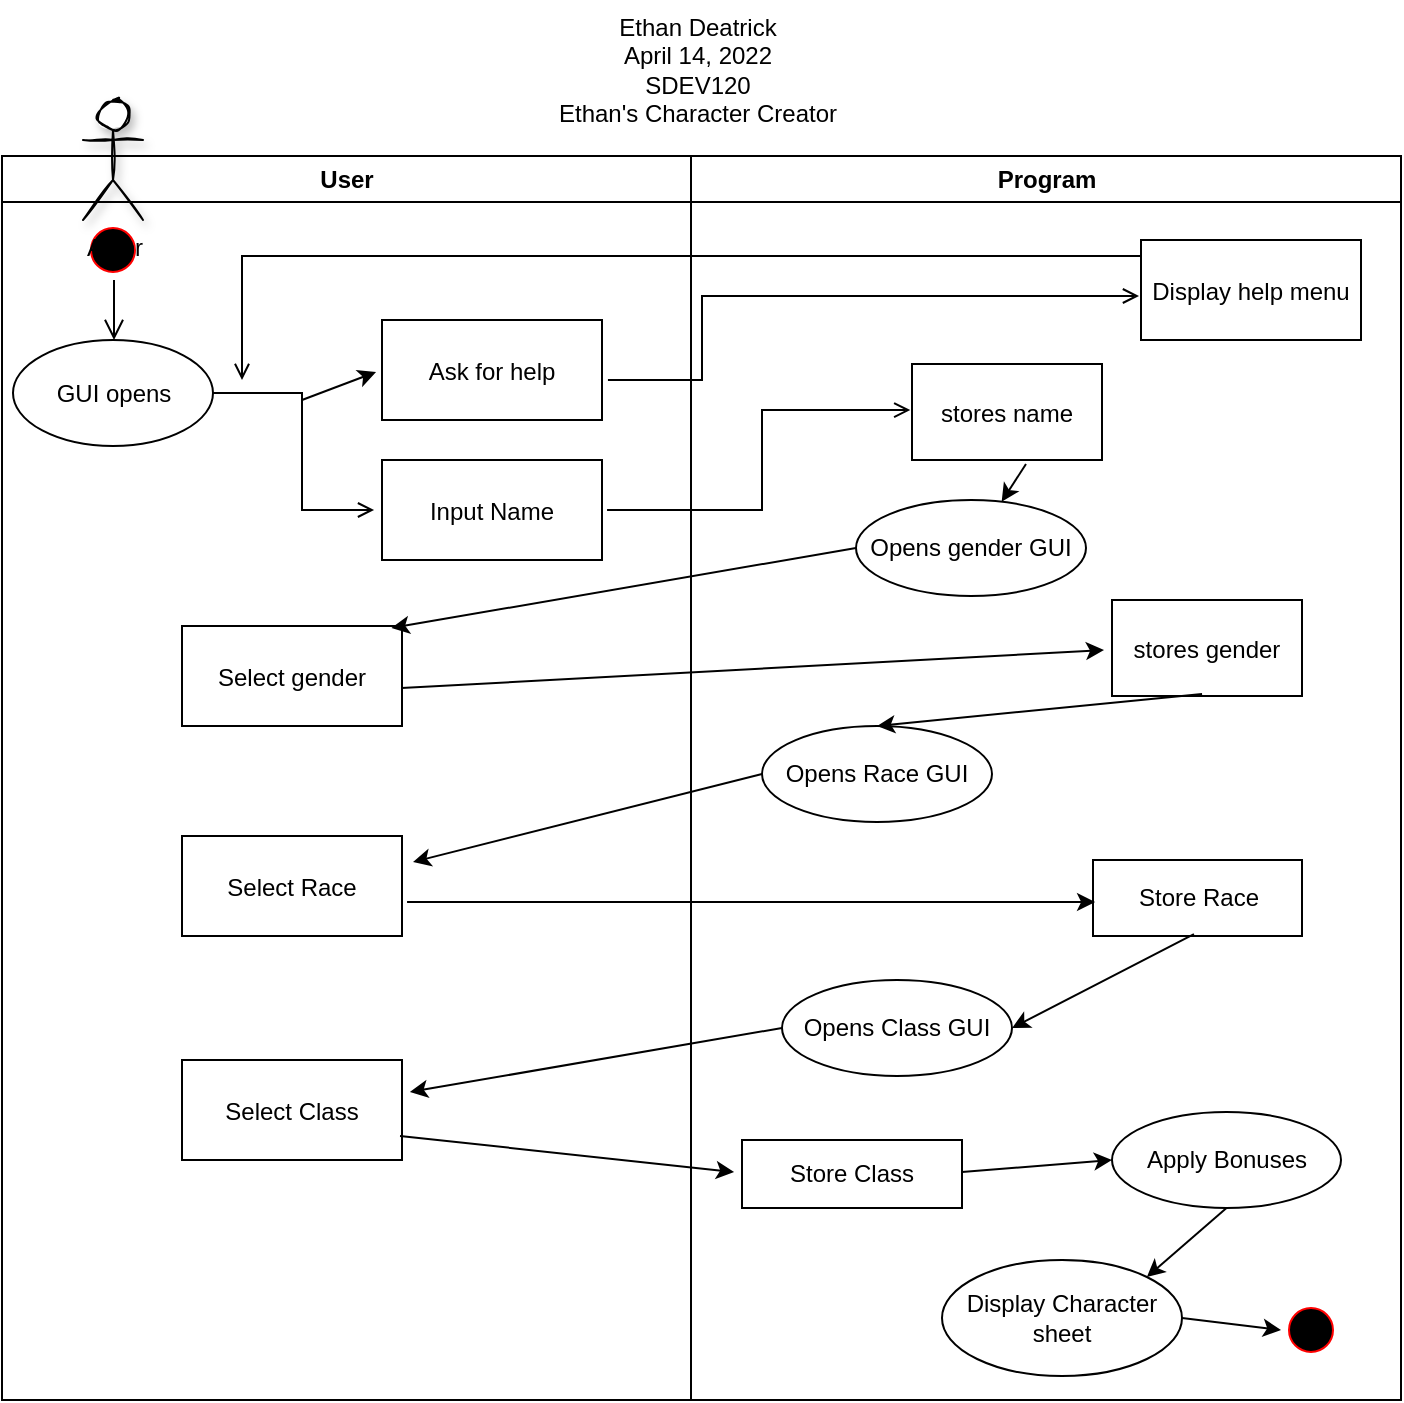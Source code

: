 <mxfile version="18.0.1" type="device"><diagram name="Page-1" id="e7e014a7-5840-1c2e-5031-d8a46d1fe8dd"><mxGraphModel dx="1102" dy="865" grid="1" gridSize="10" guides="1" tooltips="1" connect="1" arrows="1" fold="1" page="1" pageScale="1" pageWidth="1169" pageHeight="826" background="none" math="0" shadow="0"><root><mxCell id="0"/><mxCell id="1" parent="0"/><mxCell id="2" value="User" style="swimlane;whiteSpace=wrap" parent="1" vertex="1"><mxGeometry x="100" y="128" width="344.5" height="622" as="geometry"/></mxCell><mxCell id="5" value="" style="ellipse;shape=startState;fillColor=#000000;strokeColor=#ff0000;" parent="2" vertex="1"><mxGeometry x="40.5" y="32" width="30" height="30" as="geometry"/></mxCell><mxCell id="6" value="" style="edgeStyle=elbowEdgeStyle;elbow=horizontal;verticalAlign=bottom;endArrow=open;endSize=8;strokeColor=#000000;endFill=1;rounded=0;entryX=0.5;entryY=0;entryDx=0;entryDy=0;" parent="2" source="5" target="HZOeXiTy-nbNOpU-pFBa-38" edge="1"><mxGeometry x="100" y="40" as="geometry"><mxPoint x="115" y="110" as="targetPoint"/><Array as="points"><mxPoint x="56" y="72"/></Array></mxGeometry></mxCell><mxCell id="7" value="Input Name" style="" parent="2" vertex="1"><mxGeometry x="190" y="152" width="110" height="50" as="geometry"/></mxCell><mxCell id="HZOeXiTy-nbNOpU-pFBa-38" value="GUI opens" style="ellipse;whiteSpace=wrap;html=1;" vertex="1" parent="2"><mxGeometry x="5.5" y="92" width="100" height="53" as="geometry"/></mxCell><mxCell id="HZOeXiTy-nbNOpU-pFBa-39" value="Ask for help" style="" vertex="1" parent="2"><mxGeometry x="190" y="82" width="110" height="50" as="geometry"/></mxCell><mxCell id="HZOeXiTy-nbNOpU-pFBa-43" value="" style="edgeStyle=elbowEdgeStyle;elbow=horizontal;strokeColor=#000000;endArrow=open;endFill=1;rounded=0;exitX=1;exitY=0.5;exitDx=0;exitDy=0;entryX=-0.036;entryY=0.5;entryDx=0;entryDy=0;entryPerimeter=0;" edge="1" parent="2" source="HZOeXiTy-nbNOpU-pFBa-38" target="7"><mxGeometry width="100" height="100" relative="1" as="geometry"><mxPoint x="312.53" y="157" as="sourcePoint"/><mxPoint x="419.145" y="125.04" as="targetPoint"/><Array as="points"><mxPoint x="150" y="112"/><mxPoint x="320" y="152"/></Array></mxGeometry></mxCell><mxCell id="16" value="Select gender" style="" parent="2" vertex="1"><mxGeometry x="90" y="235" width="110" height="50" as="geometry"/></mxCell><mxCell id="HZOeXiTy-nbNOpU-pFBa-53" value="Select Class" style="" vertex="1" parent="2"><mxGeometry x="90" y="452" width="110" height="50" as="geometry"/></mxCell><mxCell id="HZOeXiTy-nbNOpU-pFBa-52" value="Select Race" style="" vertex="1" parent="2"><mxGeometry x="90" y="340" width="110" height="50" as="geometry"/></mxCell><mxCell id="HZOeXiTy-nbNOpU-pFBa-71" value="Actor" style="shape=umlActor;verticalLabelPosition=bottom;verticalAlign=top;outlineConnect=0;html=1;shadow=1;sketch=1;" vertex="1" parent="2"><mxGeometry x="40.5" y="-28" width="30" height="60" as="geometry"/></mxCell><mxCell id="3" value="Program" style="swimlane;whiteSpace=wrap" parent="1" vertex="1"><mxGeometry x="444.5" y="128" width="355" height="622" as="geometry"/></mxCell><mxCell id="15" value="stores name" style="" parent="3" vertex="1"><mxGeometry x="110.5" y="104" width="95" height="48" as="geometry"/></mxCell><mxCell id="HZOeXiTy-nbNOpU-pFBa-40" value="Display help menu" style="" vertex="1" parent="3"><mxGeometry x="225" y="42" width="110" height="50" as="geometry"/></mxCell><mxCell id="HZOeXiTy-nbNOpU-pFBa-46" value="Opens gender GUI" style="ellipse;whiteSpace=wrap;html=1;" vertex="1" parent="3"><mxGeometry x="82.5" y="172" width="115" height="48" as="geometry"/></mxCell><mxCell id="HZOeXiTy-nbNOpU-pFBa-47" value="Opens Race GUI" style="ellipse;whiteSpace=wrap;html=1;" vertex="1" parent="3"><mxGeometry x="35.5" y="285" width="115" height="48" as="geometry"/></mxCell><mxCell id="HZOeXiTy-nbNOpU-pFBa-48" value="Opens Class GUI" style="ellipse;whiteSpace=wrap;html=1;" vertex="1" parent="3"><mxGeometry x="45.5" y="412" width="115" height="48" as="geometry"/></mxCell><mxCell id="HZOeXiTy-nbNOpU-pFBa-49" value="Display Character&lt;br&gt;sheet" style="ellipse;whiteSpace=wrap;html=1;" vertex="1" parent="3"><mxGeometry x="125.5" y="552" width="120" height="58" as="geometry"/></mxCell><mxCell id="HZOeXiTy-nbNOpU-pFBa-50" value="stores gender" style="" vertex="1" parent="3"><mxGeometry x="210.5" y="222" width="95" height="48" as="geometry"/></mxCell><mxCell id="HZOeXiTy-nbNOpU-pFBa-51" value="Apply Bonuses" style="ellipse;whiteSpace=wrap;html=1;" vertex="1" parent="3"><mxGeometry x="210.5" y="478" width="114.5" height="48" as="geometry"/></mxCell><mxCell id="HZOeXiTy-nbNOpU-pFBa-55" value="" style="endArrow=classic;html=1;rounded=0;exitX=0.6;exitY=1.042;exitDx=0;exitDy=0;exitPerimeter=0;" edge="1" parent="3" source="15" target="HZOeXiTy-nbNOpU-pFBa-46"><mxGeometry width="50" height="50" relative="1" as="geometry"><mxPoint x="5.5" y="252" as="sourcePoint"/><mxPoint x="55.5" y="202" as="targetPoint"/></mxGeometry></mxCell><mxCell id="HZOeXiTy-nbNOpU-pFBa-58" value="" style="endArrow=classic;html=1;rounded=0;exitX=0.474;exitY=0.979;exitDx=0;exitDy=0;exitPerimeter=0;entryX=0.5;entryY=0;entryDx=0;entryDy=0;" edge="1" parent="3" source="HZOeXiTy-nbNOpU-pFBa-50" target="HZOeXiTy-nbNOpU-pFBa-47"><mxGeometry width="50" height="50" relative="1" as="geometry"><mxPoint x="5.5" y="252" as="sourcePoint"/><mxPoint x="55.5" y="202" as="targetPoint"/></mxGeometry></mxCell><mxCell id="HZOeXiTy-nbNOpU-pFBa-62" value="Store Race" style="rounded=0;whiteSpace=wrap;html=1;" vertex="1" parent="3"><mxGeometry x="201" y="352" width="104.5" height="38" as="geometry"/></mxCell><mxCell id="HZOeXiTy-nbNOpU-pFBa-63" value="Store Class" style="rounded=0;whiteSpace=wrap;html=1;" vertex="1" parent="3"><mxGeometry x="25.5" y="492" width="110" height="34" as="geometry"/></mxCell><mxCell id="HZOeXiTy-nbNOpU-pFBa-64" value="" style="endArrow=classic;html=1;rounded=0;exitX=0.483;exitY=0.974;exitDx=0;exitDy=0;exitPerimeter=0;entryX=1;entryY=0.5;entryDx=0;entryDy=0;" edge="1" parent="3" source="HZOeXiTy-nbNOpU-pFBa-62" target="HZOeXiTy-nbNOpU-pFBa-48"><mxGeometry width="50" height="50" relative="1" as="geometry"><mxPoint x="5.5" y="312" as="sourcePoint"/><mxPoint x="55.5" y="262" as="targetPoint"/></mxGeometry></mxCell><mxCell id="HZOeXiTy-nbNOpU-pFBa-67" value="" style="endArrow=classic;html=1;rounded=0;exitX=1;exitY=0.471;exitDx=0;exitDy=0;exitPerimeter=0;entryX=0;entryY=0.5;entryDx=0;entryDy=0;" edge="1" parent="3" source="HZOeXiTy-nbNOpU-pFBa-63" target="HZOeXiTy-nbNOpU-pFBa-51"><mxGeometry width="50" height="50" relative="1" as="geometry"><mxPoint x="5.5" y="312" as="sourcePoint"/><mxPoint x="55.5" y="262" as="targetPoint"/></mxGeometry></mxCell><mxCell id="HZOeXiTy-nbNOpU-pFBa-68" value="" style="endArrow=classic;html=1;rounded=0;exitX=0.5;exitY=1;exitDx=0;exitDy=0;entryX=1;entryY=0;entryDx=0;entryDy=0;" edge="1" parent="3" source="HZOeXiTy-nbNOpU-pFBa-51" target="HZOeXiTy-nbNOpU-pFBa-49"><mxGeometry width="50" height="50" relative="1" as="geometry"><mxPoint x="5.5" y="312" as="sourcePoint"/><mxPoint x="55.5" y="262" as="targetPoint"/></mxGeometry></mxCell><mxCell id="HZOeXiTy-nbNOpU-pFBa-69" value="" style="ellipse;shape=startState;fillColor=#000000;strokeColor=#ff0000;" vertex="1" parent="3"><mxGeometry x="295" y="572" width="30" height="30" as="geometry"/></mxCell><mxCell id="HZOeXiTy-nbNOpU-pFBa-70" value="" style="endArrow=classic;html=1;rounded=0;exitX=1;exitY=0.5;exitDx=0;exitDy=0;entryX=0;entryY=0.5;entryDx=0;entryDy=0;" edge="1" parent="3" source="HZOeXiTy-nbNOpU-pFBa-49" target="HZOeXiTy-nbNOpU-pFBa-69"><mxGeometry width="50" height="50" relative="1" as="geometry"><mxPoint x="5.5" y="312" as="sourcePoint"/><mxPoint x="55.5" y="262" as="targetPoint"/></mxGeometry></mxCell><mxCell id="12" value="" style="edgeStyle=elbowEdgeStyle;elbow=horizontal;strokeColor=#000000;endArrow=open;endFill=1;rounded=0;exitX=1.023;exitY=0.5;exitDx=0;exitDy=0;exitPerimeter=0;entryX=-0.009;entryY=0.48;entryDx=0;entryDy=0;entryPerimeter=0;" parent="1" source="7" target="15" edge="1"><mxGeometry width="100" height="100" relative="1" as="geometry"><mxPoint x="340" y="263" as="sourcePoint"/><mxPoint x="460" y="263" as="targetPoint"/><Array as="points"><mxPoint x="480" y="260"/><mxPoint x="410" y="270"/></Array></mxGeometry></mxCell><mxCell id="O6JGPOQSwn9tUCrXEf4u-38" value="Ethan Deatrick&lt;br&gt;April 14, 2022&lt;br&gt;SDEV120&lt;br&gt;Ethan's Character Creator" style="text;html=1;strokeColor=none;fillColor=none;align=center;verticalAlign=middle;whiteSpace=wrap;rounded=0;" parent="1" vertex="1"><mxGeometry x="300" y="50" width="295.5" height="70" as="geometry"/></mxCell><mxCell id="HZOeXiTy-nbNOpU-pFBa-41" value="" style="edgeStyle=elbowEdgeStyle;elbow=horizontal;strokeColor=#000000;endArrow=open;endFill=1;rounded=0;exitX=1.027;exitY=0.6;exitDx=0;exitDy=0;exitPerimeter=0;entryX=-0.009;entryY=0.56;entryDx=0;entryDy=0;entryPerimeter=0;" edge="1" parent="1" source="HZOeXiTy-nbNOpU-pFBa-39" target="HZOeXiTy-nbNOpU-pFBa-40"><mxGeometry width="100" height="100" relative="1" as="geometry"><mxPoint x="412.53" y="285" as="sourcePoint"/><mxPoint x="539.01" y="264" as="targetPoint"/><Array as="points"><mxPoint x="450" y="200"/><mxPoint x="420" y="280"/></Array></mxGeometry></mxCell><mxCell id="HZOeXiTy-nbNOpU-pFBa-42" value="" style="edgeStyle=elbowEdgeStyle;elbow=horizontal;strokeColor=#000000;endArrow=open;endFill=1;rounded=0;exitX=0;exitY=0.16;exitDx=0;exitDy=0;exitPerimeter=0;" edge="1" parent="1" source="HZOeXiTy-nbNOpU-pFBa-40"><mxGeometry width="100" height="100" relative="1" as="geometry"><mxPoint x="670" y="170" as="sourcePoint"/><mxPoint x="220" y="240" as="targetPoint"/><Array as="points"><mxPoint x="220" y="210"/><mxPoint x="240" y="170"/><mxPoint x="460" y="210"/><mxPoint x="430" y="290"/></Array></mxGeometry></mxCell><mxCell id="HZOeXiTy-nbNOpU-pFBa-44" value="" style="endArrow=classic;html=1;strokeColor=#000000;curved=1;entryX=-0.027;entryY=0.52;entryDx=0;entryDy=0;entryPerimeter=0;" edge="1" parent="1" target="HZOeXiTy-nbNOpU-pFBa-39"><mxGeometry width="50" height="50" relative="1" as="geometry"><mxPoint x="250" y="250" as="sourcePoint"/><mxPoint x="524.53" y="579.85" as="targetPoint"/></mxGeometry></mxCell><mxCell id="HZOeXiTy-nbNOpU-pFBa-56" value="" style="endArrow=classic;html=1;rounded=0;exitX=0;exitY=0.5;exitDx=0;exitDy=0;entryX=0.952;entryY=0.02;entryDx=0;entryDy=0;entryPerimeter=0;" edge="1" parent="1" source="HZOeXiTy-nbNOpU-pFBa-46" target="16"><mxGeometry width="50" height="50" relative="1" as="geometry"><mxPoint x="450" y="380" as="sourcePoint"/><mxPoint x="500" y="330" as="targetPoint"/></mxGeometry></mxCell><mxCell id="HZOeXiTy-nbNOpU-pFBa-57" value="" style="endArrow=classic;html=1;rounded=0;exitX=0.998;exitY=0.62;exitDx=0;exitDy=0;exitPerimeter=0;entryX=-0.042;entryY=0.521;entryDx=0;entryDy=0;entryPerimeter=0;" edge="1" parent="1" source="16" target="HZOeXiTy-nbNOpU-pFBa-50"><mxGeometry width="50" height="50" relative="1" as="geometry"><mxPoint x="450" y="380" as="sourcePoint"/><mxPoint x="500" y="330" as="targetPoint"/></mxGeometry></mxCell><mxCell id="HZOeXiTy-nbNOpU-pFBa-59" value="" style="endArrow=classic;html=1;rounded=0;exitX=0;exitY=0.5;exitDx=0;exitDy=0;entryX=1.05;entryY=0.26;entryDx=0;entryDy=0;entryPerimeter=0;" edge="1" parent="1" source="HZOeXiTy-nbNOpU-pFBa-47" target="HZOeXiTy-nbNOpU-pFBa-52"><mxGeometry width="50" height="50" relative="1" as="geometry"><mxPoint x="450" y="380" as="sourcePoint"/><mxPoint x="500" y="330" as="targetPoint"/></mxGeometry></mxCell><mxCell id="HZOeXiTy-nbNOpU-pFBa-61" value="" style="endArrow=classic;html=1;rounded=0;exitX=1.023;exitY=0.66;exitDx=0;exitDy=0;exitPerimeter=0;entryX=0.01;entryY=0.553;entryDx=0;entryDy=0;entryPerimeter=0;" edge="1" parent="1" source="HZOeXiTy-nbNOpU-pFBa-52" target="HZOeXiTy-nbNOpU-pFBa-62"><mxGeometry width="50" height="50" relative="1" as="geometry"><mxPoint x="450" y="380" as="sourcePoint"/><mxPoint x="510" y="500" as="targetPoint"/></mxGeometry></mxCell><mxCell id="HZOeXiTy-nbNOpU-pFBa-65" value="" style="endArrow=classic;html=1;rounded=0;exitX=0;exitY=0.5;exitDx=0;exitDy=0;entryX=1.036;entryY=0.32;entryDx=0;entryDy=0;entryPerimeter=0;" edge="1" parent="1" source="HZOeXiTy-nbNOpU-pFBa-48" target="HZOeXiTy-nbNOpU-pFBa-53"><mxGeometry width="50" height="50" relative="1" as="geometry"><mxPoint x="450" y="440" as="sourcePoint"/><mxPoint x="500" y="390" as="targetPoint"/></mxGeometry></mxCell><mxCell id="HZOeXiTy-nbNOpU-pFBa-66" value="" style="endArrow=classic;html=1;rounded=0;exitX=0.991;exitY=0.76;exitDx=0;exitDy=0;exitPerimeter=0;entryX=-0.036;entryY=0.471;entryDx=0;entryDy=0;entryPerimeter=0;" edge="1" parent="1" source="HZOeXiTy-nbNOpU-pFBa-53" target="HZOeXiTy-nbNOpU-pFBa-63"><mxGeometry width="50" height="50" relative="1" as="geometry"><mxPoint x="450" y="440" as="sourcePoint"/><mxPoint x="500" y="390" as="targetPoint"/></mxGeometry></mxCell></root></mxGraphModel></diagram></mxfile>